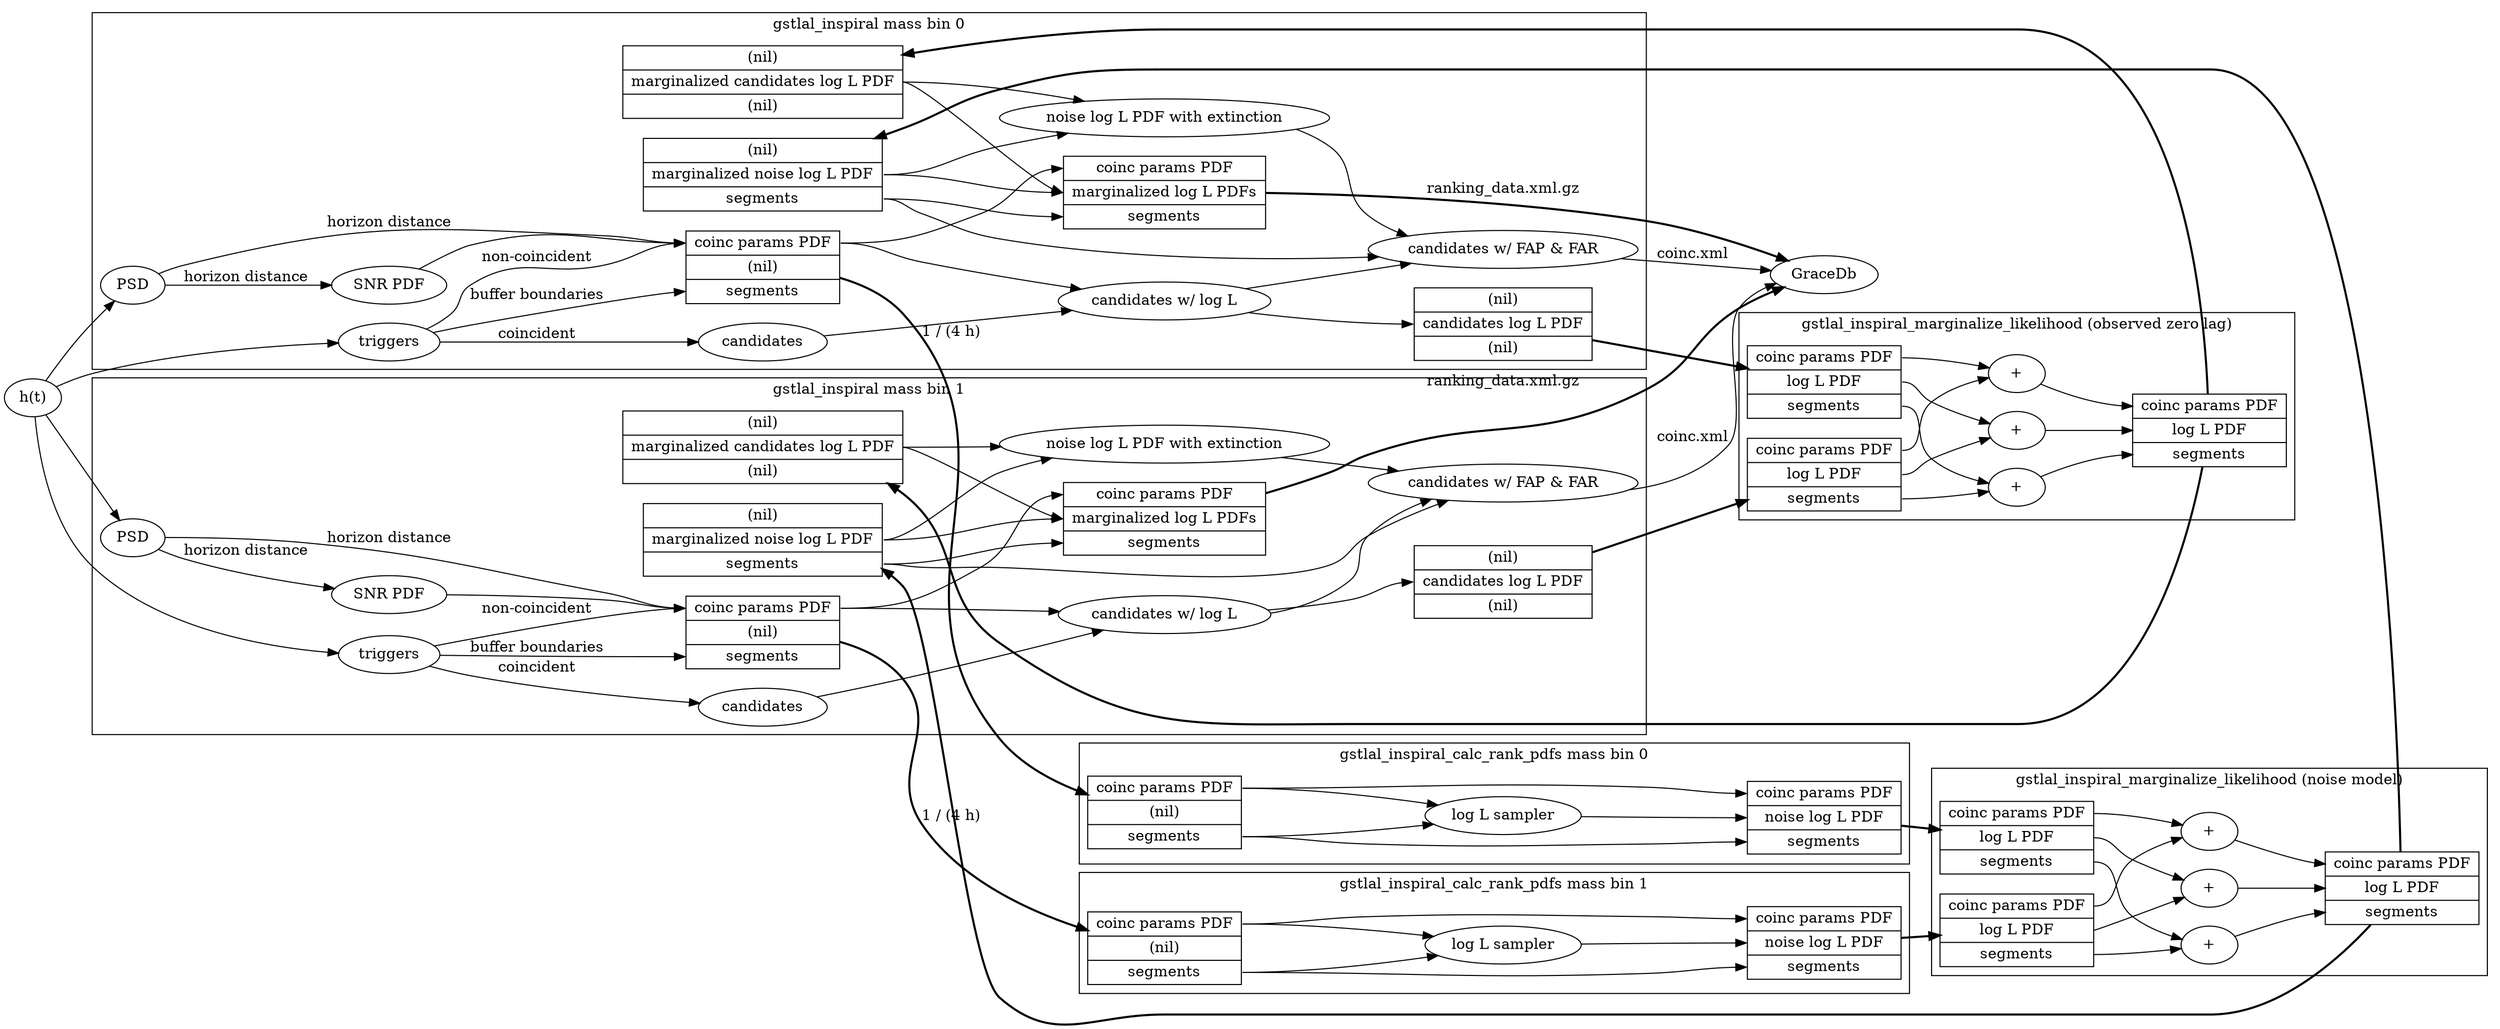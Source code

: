 digraph rankingflow {
	graph [
		rankdir = "LR"
	];

	subgraph cluster_0 {
		label = "gstlal_inspiral mass bin 0";

		node [
		];

		triggers0 [
			label = "triggers"
		];

		candidates0 [
			label = "candidates"
		];

		candidates0a [
			label = "candidates w/ log L"
		];

		candidates0b [
			label = "candidates w/ FAP & FAR"
		];

		SNR0 [
			label = "SNR PDF"
		];

		PSD0 [
			label = "PSD"
		];

		extinctedLPDF0 [
			label = "noise log L PDF with extinction"
		];

		node [
			shape = "record",
		];

		rankingdata0 [
			label = "<f0> coinc params PDF | <f1> (nil) | <f2> segments"
		];

		margrankingdata0 [
			label = "<f0> (nil) | <f1> marginalized noise log L PDF | <f2> segments"
		];

		zerolagcounts0 [
			label = "<f0> (nil) | <f1> candidates log L PDF | <f2> (nil)"
		];

		margzerolagcounts0 [
			label = "<f0> (nil) | <f1> marginalized candidates log L PDF | <f2> (nil)"
		];

		rankingdataxml0 [
			label = "<f0> coinc params PDF | <f1> marginalized log L PDFs | <f2> segments"
		];

		SNR0 -> rankingdata0:f0;

		PSD0 -> rankingdata0:f0 [
			label = "horizon distance"
		];

		PSD0 -> SNR0 [
			label = "horizon distance"
		];

		triggers0 -> rankingdata0:f2 [
			label = "buffer boundaries"
		];

		triggers0 -> candidates0 [
			label = "coincident"
		];

		triggers0 -> rankingdata0:f0 [
			label = "non-coincident"
		];

		candidates0 -> candidates0a;
		rankingdata0:f0 -> candidates0a -> zerolagcounts0:f1;

		margrankingdata0:f1 -> extinctedLPDF0;
		extinctedLPDF0 -> candidates0b;

		candidates0a -> candidates0b;
		margrankingdata0:f2 -> candidates0b;

		margzerolagcounts0:f1 -> extinctedLPDF0;

		rankingdata0:f0 -> rankingdataxml0:f0;
		margrankingdata0:f1 -> rankingdataxml0:f1;
		margzerolagcounts0:f1 -> rankingdataxml0:f1;
		margrankingdata0:f2 -> rankingdataxml0:f2;
	}

	subgraph cluster_1 {
		label = "gstlal_inspiral mass bin 1";
		color = "black";

		node [
		];

		triggers1 [
			label = "triggers"
		];

		candidates1 [
			label = "candidates"
		];

		candidates1a [
			label = "candidates w/ log L"
		];

		candidates1b [
			label = "candidates w/ FAP & FAR"
		];

		SNR1 [
			label = "SNR PDF"
		];

		PSD1 [
			label = "PSD"
		];

		extinctedLPDF1 [
			label = "noise log L PDF with extinction"
		];

		node [
			shape = "record",
		];

		rankingdata1 [
			label = "<f0> coinc params PDF | <f1> (nil) | <f2> segments"
		];

		margrankingdata1 [
			label = "<f0> (nil) | <f1> marginalized noise log L PDF | <f2> segments"
		];

		zerolagcounts1 [
			label = "<f0> (nil) | <f1> candidates log L PDF | <f2> (nil)"
		];

		margzerolagcounts1 [
			label = "<f0> (nil) | <f1> marginalized candidates log L PDF | <f2> (nil)"
		];

		rankingdataxml1 [
			label = "<f0> coinc params PDF | <f1> marginalized log L PDFs | <f2> segments"
		];

		SNR1 -> rankingdata1:f0;

		PSD1 -> rankingdata1:f0 [
			label = "horizon distance"
		];

		PSD1 -> SNR1 [
			label = "horizon distance"
		];

		triggers1 -> rankingdata1:f2 [
			label = "buffer boundaries"
		];

		triggers1 -> candidates1 [
			label = "coincident"
		];

		triggers1 -> rankingdata1:f0 [
			label = "non-coincident"
		];

		candidates1 -> candidates1a;
		rankingdata1:f0 -> candidates1a -> zerolagcounts1:f1;

		margrankingdata1:f1 -> extinctedLPDF1;
		extinctedLPDF1 -> candidates1b;

		candidates1a -> candidates1b;
		margrankingdata1:f2 -> candidates1b;

		margzerolagcounts1:f1 -> extinctedLPDF1;

		rankingdata1:f0 -> rankingdataxml1:f0;
		margrankingdata1:f1 -> rankingdataxml1:f1;
		margzerolagcounts1:f1 -> rankingdataxml1:f1;
		margrankingdata1:f2 -> rankingdataxml1:f2;
	}

	subgraph cluster_20 {
		label = "gstlal_inspiral_calc_rank_pdfs mass bin 0";

		rankingsampler0 [
			label = "log L sampler"
		];

		node [
			shape = "record",
		];

		rankingdata0c [
			label = "<f0> coinc params PDF | <f1> (nil) | <f2> segments"
		];

		rankingdata0a [
			label = "<f0> coinc params PDF | <f1> noise log L PDF | <f2> segments"
		];

		rankingdata0c:f0 -> rankingdata0a:f0;
		rankingdata0c:f0 -> rankingsampler0 -> rankingdata0a:f1;
		rankingdata0c:f2 -> rankingsampler0;
		rankingdata0c:f2 -> rankingdata0a:f2;
	}

	subgraph cluster_21 {
		label = "gstlal_inspiral_calc_rank_pdfs mass bin 1";

		rankingsampler1 [
			label = "log L sampler"
		];

		node [
			shape = "record",
		];

		rankingdata1c [
			label = "<f0> coinc params PDF | <f1> (nil) | <f2> segments"
		];

		rankingdata1a [
			label = "<f0> coinc params PDF | <f1> noise log L PDF | <f2> segments"
		];

		rankingdata1c:f0 -> rankingdata1a:f0;
		rankingdata1c:f0 -> rankingsampler1 -> rankingdata1a:f1;
		rankingdata1c:f2 -> rankingsampler1;
		rankingdata1c:f2 -> rankingdata1a:f2;
	}

	subgraph cluster_3 {
		label = "gstlal_inspiral_marginalize_likelihood (noise model)";

		margnoise_add0 [
			label = "+"
		];

		margnoise_add1 [
			label = "+"
		];

		margnoise_union [
			label = "+"
		];

		node [
			shape = "record"
		];

		margnoise_in0 [
			label = "<f0> coinc params PDF | <f1> log L PDF | <f2> segments"
		];

		margnoise_in1 [
			label = "<f0> coinc params PDF | <f1> log L PDF | <f2> segments"
		];

		margnoise_out [
			label = "<f0> coinc params PDF | <f1> log L PDF | <f2> segments"
		];

		margnoise_in0:f0 -> margnoise_add0 -> margnoise_out:f0;
		margnoise_in1:f0 -> margnoise_add0;
		margnoise_in0:f1 -> margnoise_add1 -> margnoise_out:f1;
		margnoise_in1:f1 -> margnoise_add1;
		margnoise_in0:f2 -> margnoise_union -> margnoise_out:f2;
		margnoise_in1:f2 -> margnoise_union;
	}

	subgraph cluster_4 {
		label = "gstlal_inspiral_marginalize_likelihood (observed zero lag)";

		margzero_add0 [
			label = "+"
		];

		margzero_add1 [
			label = "+"
		];

		margzero_union [
			label = "+"
		];

		node [
			shape = "record"
		];

		margzero_in0 [
			label = "<f0> coinc params PDF | <f1> log L PDF | <f2> segments"
		];

		margzero_in1 [
			label = "<f0> coinc params PDF | <f1> log L PDF | <f2> segments"
		];

		margzero_out [
			label = "<f0> coinc params PDF | <f1> log L PDF | <f2> segments"
		];

		margzero_in0:f0 -> margzero_add0 -> margzero_out:f0;
		margzero_in1:f0 -> margzero_add0;
		margzero_in0:f1 -> margzero_add1 -> margzero_out:f1;
		margzero_in1:f1 -> margzero_add1;
		margzero_in0:f2 -> margzero_union -> margzero_out:f2;
		margzero_in1:f2 -> margzero_union;
	}

	node [
	];

	ht [
		label = "h(t)"
	];

	gracedb [
		label = "GraceDb"
	];

	ht -> PSD0;
	ht -> PSD1;

	ht -> triggers0;
	ht -> triggers1;

	rankingdata0 -> rankingdata0c [
		style = bold,
		label = "1 / (4 h)"
	];

	rankingdata1 -> rankingdata1c [
		style = bold,
		label = "1 / (4 h)"
	];

	zerolagcounts0 -> margzero_in0 [
		style = bold
	];
	margzero_out -> margzerolagcounts0 [
		style = bold
	];
	zerolagcounts1 -> margzero_in1 [
		style = bold
	];
	margzero_out -> margzerolagcounts1 [
		style = bold
	];

	rankingdata0a -> margnoise_in0 [
		style = bold
	];
	margnoise_out-> margrankingdata0 [
		style = bold
	];
	rankingdata1a -> margnoise_in1 [
		style = bold
	];
	margnoise_out -> margrankingdata1 [
		style = bold
	];

	candidates0b -> gracedb [
		label = "coinc.xml"
	];
	rankingdataxml0 -> gracedb [
		style = bold,
		label = "ranking_data.xml.gz"
	];
	candidates1b -> gracedb [
		label = "coinc.xml"
	];
	rankingdataxml1 -> gracedb [
		style = bold,
		label = "ranking_data.xml.gz"
	];
}
